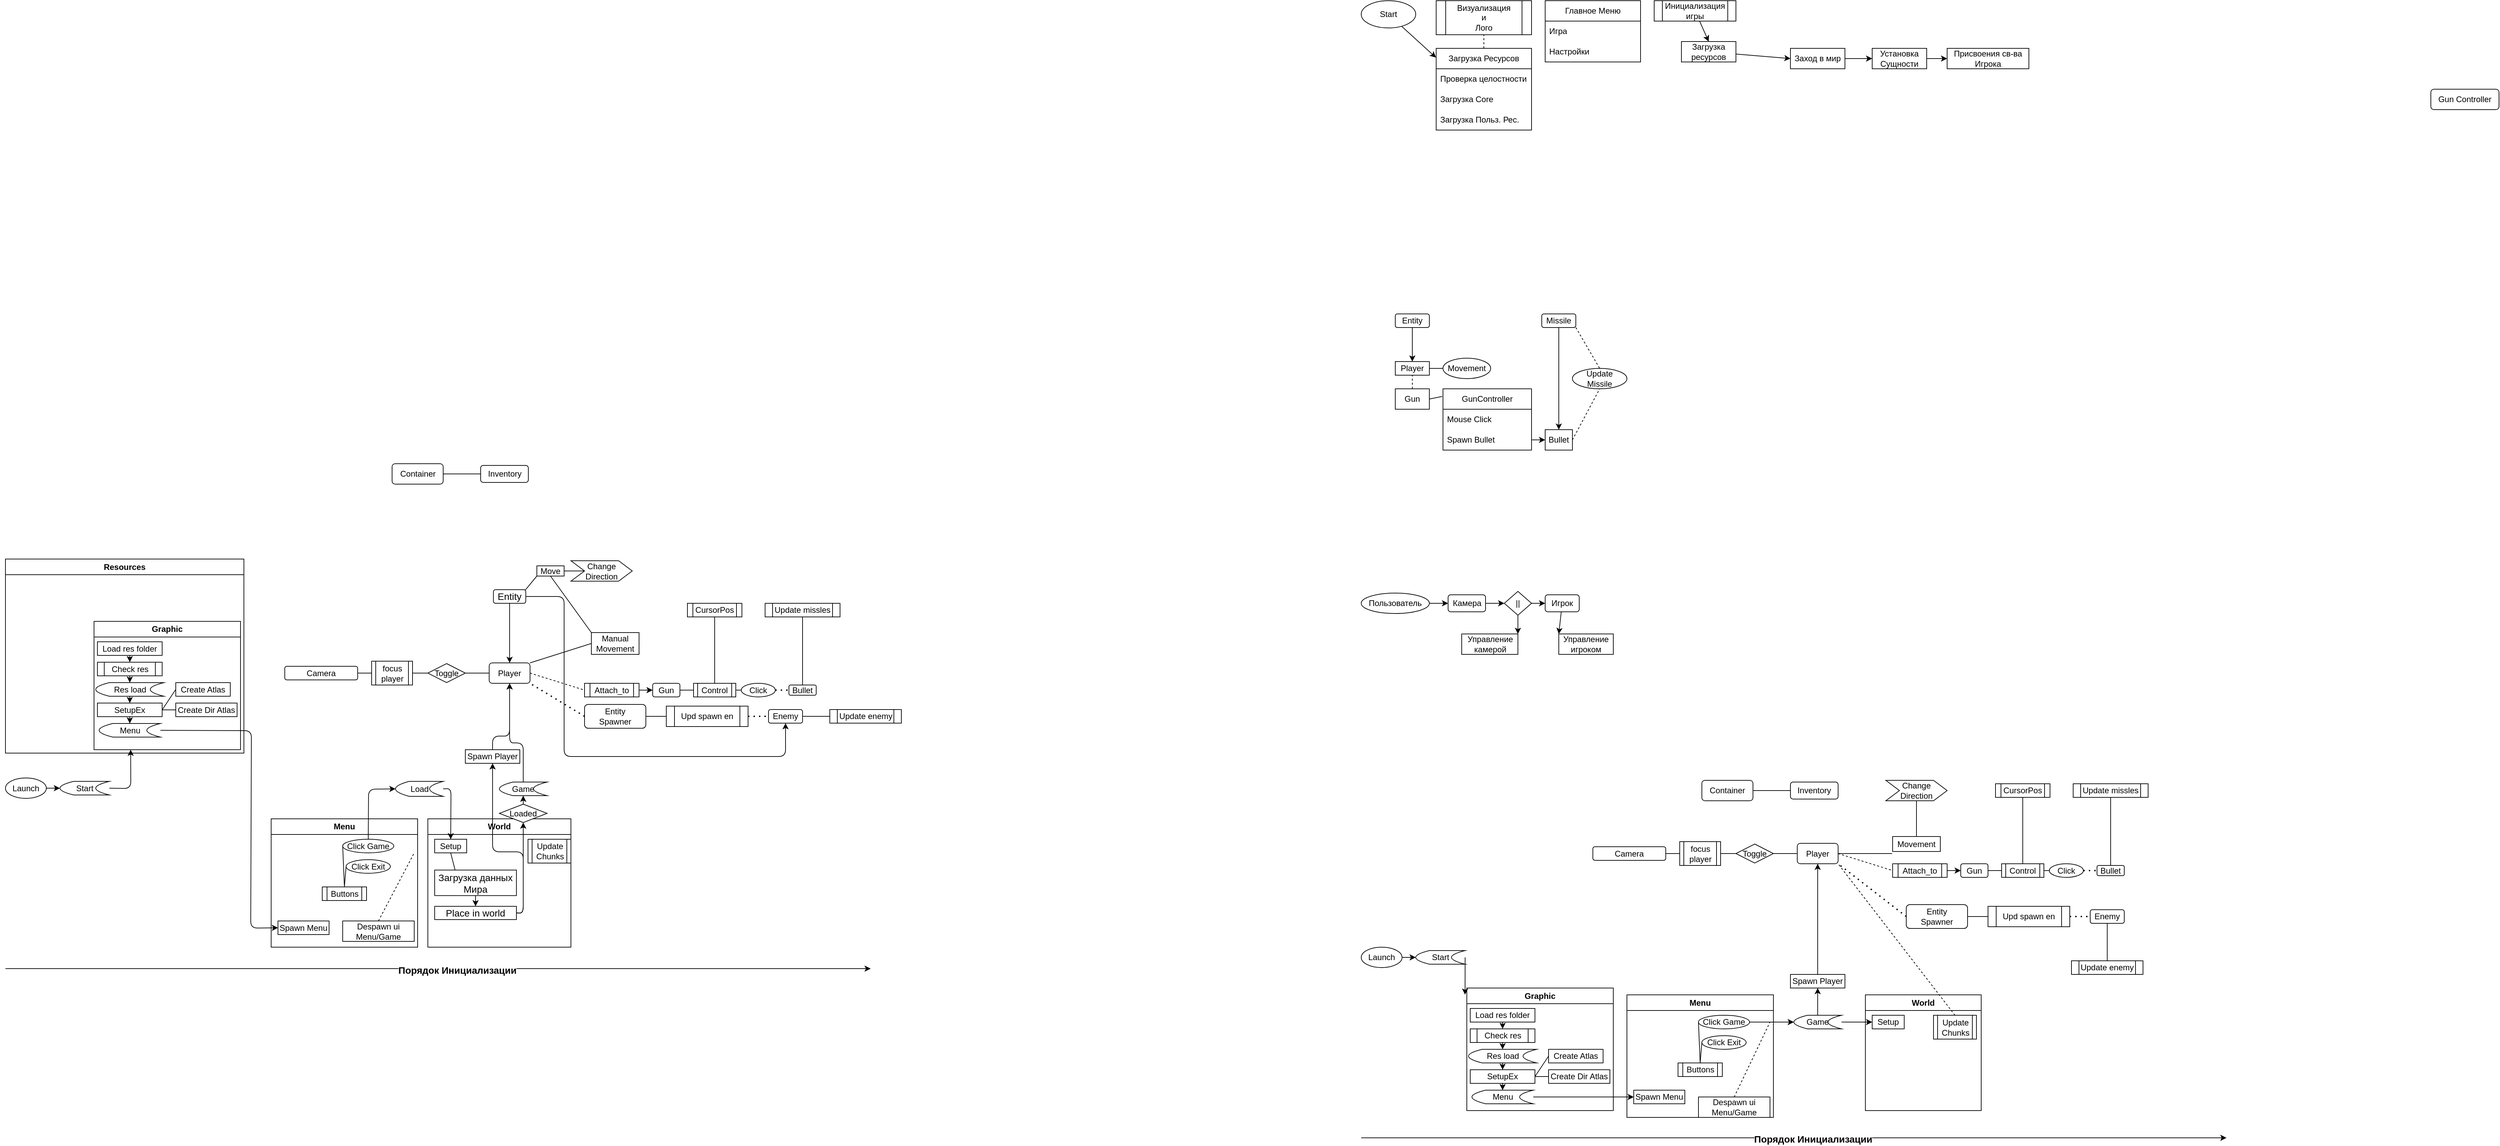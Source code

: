 <mxfile>
    <diagram id="v9HclS9J_wwdK3H5lna0" name="Страница 1">
        <mxGraphModel dx="2538" dy="396" grid="1" gridSize="10" guides="1" tooltips="1" connect="1" arrows="1" fold="1" page="1" pageScale="1" pageWidth="2000" pageHeight="2000" math="0" shadow="0">
            <root>
                <mxCell id="0"/>
                <mxCell id="1" parent="0"/>
                <mxCell id="43" style="edgeStyle=none;html=1;entryX=-0.002;entryY=0.113;entryDx=0;entryDy=0;entryPerimeter=0;" parent="1" source="10" target="39" edge="1">
                    <mxGeometry relative="1" as="geometry"/>
                </mxCell>
                <mxCell id="10" value="Start" style="ellipse;whiteSpace=wrap;html=1;" parent="1" vertex="1">
                    <mxGeometry x="10" y="10" width="80" height="40" as="geometry"/>
                </mxCell>
                <mxCell id="17" value="Player" style="rounded=0;whiteSpace=wrap;html=1;" parent="1" vertex="1">
                    <mxGeometry x="60" y="540" width="50" height="20" as="geometry"/>
                </mxCell>
                <mxCell id="18" value="Gun" style="rounded=0;whiteSpace=wrap;html=1;" parent="1" vertex="1">
                    <mxGeometry x="60" y="580" width="50" height="30" as="geometry"/>
                </mxCell>
                <mxCell id="19" value="" style="endArrow=none;dashed=1;html=1;entryX=0.5;entryY=1;entryDx=0;entryDy=0;exitX=0.5;exitY=0;exitDx=0;exitDy=0;" parent="1" source="18" target="17" edge="1">
                    <mxGeometry width="50" height="50" relative="1" as="geometry">
                        <mxPoint x="140" y="640" as="sourcePoint"/>
                        <mxPoint x="190" y="590" as="targetPoint"/>
                    </mxGeometry>
                </mxCell>
                <mxCell id="22" value="" style="endArrow=none;html=1;exitX=1;exitY=0.5;exitDx=0;exitDy=0;entryX=-0.009;entryY=0.125;entryDx=0;entryDy=0;entryPerimeter=0;" parent="1" source="18" target="25" edge="1">
                    <mxGeometry width="50" height="50" relative="1" as="geometry">
                        <mxPoint x="90" y="650" as="sourcePoint"/>
                        <mxPoint x="130" y="590" as="targetPoint"/>
                    </mxGeometry>
                </mxCell>
                <mxCell id="23" value="Movement" style="ellipse;whiteSpace=wrap;html=1;" parent="1" vertex="1">
                    <mxGeometry x="130" y="535" width="70" height="30" as="geometry"/>
                </mxCell>
                <mxCell id="24" value="" style="endArrow=none;html=1;exitX=1;exitY=0.5;exitDx=0;exitDy=0;entryX=0;entryY=0.5;entryDx=0;entryDy=0;" parent="1" source="17" target="23" edge="1">
                    <mxGeometry width="50" height="50" relative="1" as="geometry">
                        <mxPoint x="120" y="650" as="sourcePoint"/>
                        <mxPoint x="170" y="600" as="targetPoint"/>
                    </mxGeometry>
                </mxCell>
                <mxCell id="25" value="GunController" style="swimlane;fontStyle=0;childLayout=stackLayout;horizontal=1;startSize=30;horizontalStack=0;resizeParent=1;resizeParentMax=0;resizeLast=0;collapsible=1;marginBottom=0;whiteSpace=wrap;html=1;" parent="1" vertex="1">
                    <mxGeometry x="130" y="580" width="130" height="90" as="geometry"/>
                </mxCell>
                <mxCell id="26" value="Mouse Click" style="text;strokeColor=none;fillColor=none;align=left;verticalAlign=middle;spacingLeft=4;spacingRight=4;overflow=hidden;points=[[0,0.5],[1,0.5]];portConstraint=eastwest;rotatable=0;whiteSpace=wrap;html=1;" parent="25" vertex="1">
                    <mxGeometry y="30" width="130" height="30" as="geometry"/>
                </mxCell>
                <mxCell id="27" value="Spawn Bullet" style="text;strokeColor=none;fillColor=none;align=left;verticalAlign=middle;spacingLeft=4;spacingRight=4;overflow=hidden;points=[[0,0.5],[1,0.5]];portConstraint=eastwest;rotatable=0;whiteSpace=wrap;html=1;" parent="25" vertex="1">
                    <mxGeometry y="60" width="130" height="30" as="geometry"/>
                </mxCell>
                <mxCell id="29" value="" style="endArrow=classic;html=1;exitX=1;exitY=0.5;exitDx=0;exitDy=0;entryX=0;entryY=0.5;entryDx=0;entryDy=0;" parent="1" source="27" target="30" edge="1">
                    <mxGeometry width="50" height="50" relative="1" as="geometry">
                        <mxPoint x="290" y="670" as="sourcePoint"/>
                        <mxPoint x="280" y="655" as="targetPoint"/>
                    </mxGeometry>
                </mxCell>
                <mxCell id="30" value="Bullet" style="rounded=0;whiteSpace=wrap;html=1;" parent="1" vertex="1">
                    <mxGeometry x="280" y="640" width="40" height="30" as="geometry"/>
                </mxCell>
                <mxCell id="32" style="edgeStyle=none;html=1;" parent="1" source="31" target="17" edge="1">
                    <mxGeometry relative="1" as="geometry"/>
                </mxCell>
                <mxCell id="31" value="Entity" style="rounded=1;whiteSpace=wrap;html=1;" parent="1" vertex="1">
                    <mxGeometry x="60" y="470" width="50" height="20" as="geometry"/>
                </mxCell>
                <mxCell id="34" style="edgeStyle=none;html=1;" parent="1" source="33" target="30" edge="1">
                    <mxGeometry relative="1" as="geometry"/>
                </mxCell>
                <mxCell id="33" value="Missile" style="rounded=1;whiteSpace=wrap;html=1;" parent="1" vertex="1">
                    <mxGeometry x="275" y="470" width="50" height="20" as="geometry"/>
                </mxCell>
                <mxCell id="35" value="Update&lt;br&gt;Missile" style="ellipse;whiteSpace=wrap;html=1;" parent="1" vertex="1">
                    <mxGeometry x="320" y="550" width="80" height="30" as="geometry"/>
                </mxCell>
                <mxCell id="36" value="" style="endArrow=none;dashed=1;html=1;exitX=1;exitY=1;exitDx=0;exitDy=0;entryX=0.5;entryY=0;entryDx=0;entryDy=0;" parent="1" source="33" target="35" edge="1">
                    <mxGeometry width="50" height="50" relative="1" as="geometry">
                        <mxPoint x="340" y="560" as="sourcePoint"/>
                        <mxPoint x="390" y="510" as="targetPoint"/>
                    </mxGeometry>
                </mxCell>
                <mxCell id="37" value="" style="endArrow=none;dashed=1;html=1;exitX=1;exitY=0.5;exitDx=0;exitDy=0;entryX=0.5;entryY=1;entryDx=0;entryDy=0;" parent="1" source="30" target="35" edge="1">
                    <mxGeometry width="50" height="50" relative="1" as="geometry">
                        <mxPoint x="370" y="670" as="sourcePoint"/>
                        <mxPoint x="420" y="620" as="targetPoint"/>
                    </mxGeometry>
                </mxCell>
                <mxCell id="39" value="Загрузка Ресурсов" style="swimlane;fontStyle=0;childLayout=stackLayout;horizontal=1;startSize=30;horizontalStack=0;resizeParent=1;resizeParentMax=0;resizeLast=0;collapsible=1;marginBottom=0;whiteSpace=wrap;html=1;" parent="1" vertex="1">
                    <mxGeometry x="120" y="80" width="140" height="120" as="geometry"/>
                </mxCell>
                <mxCell id="40" value="Проверка целостности" style="text;strokeColor=none;fillColor=none;align=left;verticalAlign=middle;spacingLeft=4;spacingRight=4;overflow=hidden;points=[[0,0.5],[1,0.5]];portConstraint=eastwest;rotatable=0;whiteSpace=wrap;html=1;" parent="39" vertex="1">
                    <mxGeometry y="30" width="140" height="30" as="geometry"/>
                </mxCell>
                <mxCell id="41" value="Загрузка Core" style="text;strokeColor=none;fillColor=none;align=left;verticalAlign=middle;spacingLeft=4;spacingRight=4;overflow=hidden;points=[[0,0.5],[1,0.5]];portConstraint=eastwest;rotatable=0;whiteSpace=wrap;html=1;" parent="39" vertex="1">
                    <mxGeometry y="60" width="140" height="30" as="geometry"/>
                </mxCell>
                <mxCell id="42" value="Загрузка Польз. Рес." style="text;strokeColor=none;fillColor=none;align=left;verticalAlign=middle;spacingLeft=4;spacingRight=4;overflow=hidden;points=[[0,0.5],[1,0.5]];portConstraint=eastwest;rotatable=0;whiteSpace=wrap;html=1;" parent="39" vertex="1">
                    <mxGeometry y="90" width="140" height="30" as="geometry"/>
                </mxCell>
                <mxCell id="55" value="Визуализация&lt;br&gt;и&lt;br&gt;Лого" style="shape=process;whiteSpace=wrap;html=1;backgroundOutline=1;" parent="1" vertex="1">
                    <mxGeometry x="120" y="10" width="140" height="50" as="geometry"/>
                </mxCell>
                <mxCell id="56" value="" style="endArrow=none;dashed=1;html=1;entryX=0.5;entryY=1;entryDx=0;entryDy=0;exitX=0.5;exitY=0;exitDx=0;exitDy=0;" parent="1" source="39" target="55" edge="1">
                    <mxGeometry width="50" height="50" relative="1" as="geometry">
                        <mxPoint x="340" y="110" as="sourcePoint"/>
                        <mxPoint x="390" y="60" as="targetPoint"/>
                    </mxGeometry>
                </mxCell>
                <mxCell id="61" value="Главное Меню" style="swimlane;fontStyle=0;childLayout=stackLayout;horizontal=1;startSize=30;horizontalStack=0;resizeParent=1;resizeParentMax=0;resizeLast=0;collapsible=1;marginBottom=0;whiteSpace=wrap;html=1;" parent="1" vertex="1">
                    <mxGeometry x="280" y="10" width="140" height="90" as="geometry"/>
                </mxCell>
                <mxCell id="62" value="Игра" style="text;strokeColor=none;fillColor=none;align=left;verticalAlign=middle;spacingLeft=4;spacingRight=4;overflow=hidden;points=[[0,0.5],[1,0.5]];portConstraint=eastwest;rotatable=0;whiteSpace=wrap;html=1;" parent="61" vertex="1">
                    <mxGeometry y="30" width="140" height="30" as="geometry"/>
                </mxCell>
                <mxCell id="63" value="Настройки" style="text;strokeColor=none;fillColor=none;align=left;verticalAlign=middle;spacingLeft=4;spacingRight=4;overflow=hidden;points=[[0,0.5],[1,0.5]];portConstraint=eastwest;rotatable=0;whiteSpace=wrap;html=1;" parent="61" vertex="1">
                    <mxGeometry y="60" width="140" height="30" as="geometry"/>
                </mxCell>
                <mxCell id="77" style="edgeStyle=none;html=1;entryX=0.5;entryY=0;entryDx=0;entryDy=0;" parent="1" source="75" target="76" edge="1">
                    <mxGeometry relative="1" as="geometry"/>
                </mxCell>
                <mxCell id="75" value="Инициализация игры" style="shape=process;whiteSpace=wrap;html=1;backgroundOutline=1;" parent="1" vertex="1">
                    <mxGeometry x="440" y="10" width="120" height="30" as="geometry"/>
                </mxCell>
                <mxCell id="81" style="edgeStyle=none;html=1;entryX=0;entryY=0.5;entryDx=0;entryDy=0;" parent="1" source="76" target="78" edge="1">
                    <mxGeometry relative="1" as="geometry"/>
                </mxCell>
                <mxCell id="76" value="Загрузка ресурсов" style="rounded=0;whiteSpace=wrap;html=1;" parent="1" vertex="1">
                    <mxGeometry x="480" y="70" width="80" height="30" as="geometry"/>
                </mxCell>
                <mxCell id="82" style="edgeStyle=none;html=1;entryX=0;entryY=0.5;entryDx=0;entryDy=0;" parent="1" source="78" target="79" edge="1">
                    <mxGeometry relative="1" as="geometry"/>
                </mxCell>
                <mxCell id="78" value="Заход в мир" style="rounded=0;whiteSpace=wrap;html=1;" parent="1" vertex="1">
                    <mxGeometry x="640" y="80" width="80" height="30" as="geometry"/>
                </mxCell>
                <mxCell id="83" style="edgeStyle=none;html=1;entryX=0;entryY=0.5;entryDx=0;entryDy=0;" parent="1" source="79" target="80" edge="1">
                    <mxGeometry relative="1" as="geometry"/>
                </mxCell>
                <mxCell id="79" value="Установка&lt;br&gt;Сущности" style="rounded=0;whiteSpace=wrap;html=1;" parent="1" vertex="1">
                    <mxGeometry x="760" y="80" width="80" height="30" as="geometry"/>
                </mxCell>
                <mxCell id="80" value="Присвоения св-ва&lt;br&gt;Игрока" style="rounded=0;whiteSpace=wrap;html=1;" parent="1" vertex="1">
                    <mxGeometry x="870" y="80" width="120" height="30" as="geometry"/>
                </mxCell>
                <mxCell id="84" value="Gun Controller" style="rounded=1;whiteSpace=wrap;html=1;" parent="1" vertex="1">
                    <mxGeometry x="1580" y="140" width="100" height="30" as="geometry"/>
                </mxCell>
                <mxCell id="88" style="edgeStyle=none;html=1;" parent="1" source="85" target="87" edge="1">
                    <mxGeometry relative="1" as="geometry"/>
                </mxCell>
                <mxCell id="85" value="Пользователь" style="ellipse;whiteSpace=wrap;html=1;" parent="1" vertex="1">
                    <mxGeometry x="10" y="880" width="100" height="30" as="geometry"/>
                </mxCell>
                <mxCell id="90" style="edgeStyle=none;html=1;entryX=0;entryY=0.5;entryDx=0;entryDy=0;" parent="1" source="87" target="89" edge="1">
                    <mxGeometry relative="1" as="geometry"/>
                </mxCell>
                <mxCell id="87" value="Камера" style="rounded=1;whiteSpace=wrap;html=1;" parent="1" vertex="1">
                    <mxGeometry x="137.5" y="882.5" width="55" height="25" as="geometry"/>
                </mxCell>
                <mxCell id="92" style="edgeStyle=none;html=1;entryX=1;entryY=0;entryDx=0;entryDy=0;" parent="1" source="89" target="91" edge="1">
                    <mxGeometry relative="1" as="geometry"/>
                </mxCell>
                <mxCell id="94" style="edgeStyle=none;html=1;entryX=0;entryY=0.5;entryDx=0;entryDy=0;" parent="1" source="89" target="93" edge="1">
                    <mxGeometry relative="1" as="geometry"/>
                </mxCell>
                <mxCell id="89" value="||" style="rhombus;whiteSpace=wrap;html=1;" parent="1" vertex="1">
                    <mxGeometry x="220" y="877.5" width="40" height="35" as="geometry"/>
                </mxCell>
                <mxCell id="91" value="Управление камерой" style="rounded=0;whiteSpace=wrap;html=1;" parent="1" vertex="1">
                    <mxGeometry x="157.5" y="940" width="82.5" height="30" as="geometry"/>
                </mxCell>
                <mxCell id="96" style="edgeStyle=none;html=1;entryX=0;entryY=0;entryDx=0;entryDy=0;" parent="1" source="93" target="95" edge="1">
                    <mxGeometry relative="1" as="geometry"/>
                </mxCell>
                <mxCell id="93" value="Игрок" style="rounded=1;whiteSpace=wrap;html=1;" parent="1" vertex="1">
                    <mxGeometry x="280" y="882.5" width="50" height="25" as="geometry"/>
                </mxCell>
                <mxCell id="95" value="Управление игроком" style="rounded=0;whiteSpace=wrap;html=1;" parent="1" vertex="1">
                    <mxGeometry x="300" y="940" width="80" height="30" as="geometry"/>
                </mxCell>
                <mxCell id="98" value="Container" style="rounded=1;whiteSpace=wrap;html=1;" parent="1" vertex="1">
                    <mxGeometry x="510" y="1155" width="75" height="30" as="geometry"/>
                </mxCell>
                <mxCell id="99" value="Inventory" style="rounded=1;whiteSpace=wrap;html=1;" parent="1" vertex="1">
                    <mxGeometry x="640" y="1157.5" width="70" height="25" as="geometry"/>
                </mxCell>
                <mxCell id="100" value="Player" style="rounded=1;whiteSpace=wrap;html=1;" parent="1" vertex="1">
                    <mxGeometry x="650" y="1247.5" width="60" height="30" as="geometry"/>
                </mxCell>
                <mxCell id="102" value="" style="endArrow=none;html=1;exitX=1;exitY=0.5;exitDx=0;exitDy=0;entryX=0;entryY=0.5;entryDx=0;entryDy=0;" parent="1" source="98" target="99" edge="1">
                    <mxGeometry width="50" height="50" relative="1" as="geometry">
                        <mxPoint x="595" y="1167.5" as="sourcePoint"/>
                        <mxPoint x="645" y="1117.5" as="targetPoint"/>
                    </mxGeometry>
                </mxCell>
                <mxCell id="103" value="Movement" style="rounded=0;whiteSpace=wrap;html=1;" parent="1" vertex="1">
                    <mxGeometry x="790" y="1237.5" width="70" height="22" as="geometry"/>
                </mxCell>
                <mxCell id="106" value="" style="endArrow=none;html=1;exitX=1;exitY=0.5;exitDx=0;exitDy=0;entryX=-0.011;entryY=1.136;entryDx=0;entryDy=0;entryPerimeter=0;" parent="1" source="100" target="103" edge="1">
                    <mxGeometry width="50" height="50" relative="1" as="geometry">
                        <mxPoint x="720" y="1310" as="sourcePoint"/>
                        <mxPoint x="770" y="1260" as="targetPoint"/>
                    </mxGeometry>
                </mxCell>
                <mxCell id="107" value="Gun" style="rounded=1;whiteSpace=wrap;html=1;" parent="1" vertex="1">
                    <mxGeometry x="890" y="1277.5" width="40" height="20" as="geometry"/>
                </mxCell>
                <mxCell id="108" value="" style="endArrow=classic;html=1;entryX=0;entryY=0.5;entryDx=0;entryDy=0;exitX=1;exitY=0.5;exitDx=0;exitDy=0;" parent="1" source="127" target="107" edge="1">
                    <mxGeometry width="50" height="50" relative="1" as="geometry">
                        <mxPoint x="860" y="1287.5" as="sourcePoint"/>
                        <mxPoint x="790" y="1330" as="targetPoint"/>
                    </mxGeometry>
                </mxCell>
                <mxCell id="109" value="" style="endArrow=none;dashed=1;html=1;exitX=1;exitY=0.5;exitDx=0;exitDy=0;entryX=0;entryY=0.5;entryDx=0;entryDy=0;" parent="1" source="100" target="127" edge="1">
                    <mxGeometry width="50" height="50" relative="1" as="geometry">
                        <mxPoint x="770" y="1370" as="sourcePoint"/>
                        <mxPoint x="770" y="1290" as="targetPoint"/>
                    </mxGeometry>
                </mxCell>
                <mxCell id="111" value="Upd spawn en" style="shape=process;whiteSpace=wrap;html=1;backgroundOutline=1;" parent="1" vertex="1">
                    <mxGeometry x="930" y="1340" width="120" height="30" as="geometry"/>
                </mxCell>
                <mxCell id="113" value="Click" style="ellipse;whiteSpace=wrap;html=1;" parent="1" vertex="1">
                    <mxGeometry x="1020" y="1277.5" width="50" height="20" as="geometry"/>
                </mxCell>
                <mxCell id="114" value="" style="endArrow=none;html=1;exitX=1;exitY=0.5;exitDx=0;exitDy=0;entryX=0;entryY=0.5;entryDx=0;entryDy=0;" parent="1" source="107" target="130" edge="1">
                    <mxGeometry width="50" height="50" relative="1" as="geometry">
                        <mxPoint x="1010" y="1370" as="sourcePoint"/>
                        <mxPoint x="950" y="1280" as="targetPoint"/>
                    </mxGeometry>
                </mxCell>
                <mxCell id="115" value="Bullet" style="rounded=1;whiteSpace=wrap;html=1;" parent="1" vertex="1">
                    <mxGeometry x="1090" y="1280" width="40" height="15" as="geometry"/>
                </mxCell>
                <mxCell id="118" value="" style="endArrow=none;html=1;exitX=0.5;exitY=0;exitDx=0;exitDy=0;entryX=0.5;entryY=1;entryDx=0;entryDy=0;" parent="1" source="115" target="119" edge="1">
                    <mxGeometry width="50" height="50" relative="1" as="geometry">
                        <mxPoint x="1125" y="1270" as="sourcePoint"/>
                        <mxPoint x="1105" y="1240" as="targetPoint"/>
                    </mxGeometry>
                </mxCell>
                <mxCell id="119" value="Update missles" style="shape=process;whiteSpace=wrap;html=1;backgroundOutline=1;" parent="1" vertex="1">
                    <mxGeometry x="1055" y="1160" width="110" height="20" as="geometry"/>
                </mxCell>
                <mxCell id="120" value="" style="endArrow=none;dashed=1;html=1;dashPattern=1 3;strokeWidth=2;exitX=1;exitY=0.5;exitDx=0;exitDy=0;entryX=0;entryY=0.5;entryDx=0;entryDy=0;" parent="1" source="113" target="115" edge="1">
                    <mxGeometry width="50" height="50" relative="1" as="geometry">
                        <mxPoint x="1095" y="1307.5" as="sourcePoint"/>
                        <mxPoint x="985" y="1210" as="targetPoint"/>
                    </mxGeometry>
                </mxCell>
                <mxCell id="122" value="" style="endArrow=none;dashed=1;html=1;dashPattern=1 3;strokeWidth=2;exitX=1;exitY=0.5;exitDx=0;exitDy=0;entryX=0;entryY=0.5;entryDx=0;entryDy=0;" parent="1" source="111" target="123" edge="1">
                    <mxGeometry width="50" height="50" relative="1" as="geometry">
                        <mxPoint x="1100" y="1370" as="sourcePoint"/>
                        <mxPoint x="1090" y="1355" as="targetPoint"/>
                    </mxGeometry>
                </mxCell>
                <mxCell id="123" value="Enemy" style="rounded=1;whiteSpace=wrap;html=1;" parent="1" vertex="1">
                    <mxGeometry x="1080" y="1345" width="50" height="20" as="geometry"/>
                </mxCell>
                <mxCell id="125" value="Update enemy" style="shape=process;whiteSpace=wrap;html=1;backgroundOutline=1;" parent="1" vertex="1">
                    <mxGeometry x="1052.5" y="1420" width="105" height="20" as="geometry"/>
                </mxCell>
                <mxCell id="126" value="" style="endArrow=none;html=1;entryX=0.5;entryY=1;entryDx=0;entryDy=0;exitX=0.5;exitY=0;exitDx=0;exitDy=0;" parent="1" source="125" target="123" edge="1">
                    <mxGeometry width="50" height="50" relative="1" as="geometry">
                        <mxPoint x="770" y="1490" as="sourcePoint"/>
                        <mxPoint x="820" y="1440" as="targetPoint"/>
                    </mxGeometry>
                </mxCell>
                <mxCell id="127" value="Attach_to" style="shape=process;whiteSpace=wrap;html=1;backgroundOutline=1;" parent="1" vertex="1">
                    <mxGeometry x="790" y="1277.5" width="80" height="20" as="geometry"/>
                </mxCell>
                <mxCell id="128" value="Change&lt;br&gt;Direction" style="shape=step;perimeter=stepPerimeter;whiteSpace=wrap;html=1;fixedSize=1;" parent="1" vertex="1">
                    <mxGeometry x="780" y="1155" width="90" height="30" as="geometry"/>
                </mxCell>
                <mxCell id="129" value="" style="endArrow=none;html=1;exitX=0.5;exitY=0;exitDx=0;exitDy=0;entryX=0.5;entryY=1;entryDx=0;entryDy=0;" parent="1" source="103" target="128" edge="1">
                    <mxGeometry width="50" height="50" relative="1" as="geometry">
                        <mxPoint x="820" y="1240" as="sourcePoint"/>
                        <mxPoint x="870" y="1190" as="targetPoint"/>
                    </mxGeometry>
                </mxCell>
                <mxCell id="130" value="Control" style="shape=process;whiteSpace=wrap;html=1;backgroundOutline=1;" parent="1" vertex="1">
                    <mxGeometry x="950" y="1277.5" width="62" height="20" as="geometry"/>
                </mxCell>
                <mxCell id="131" value="" style="endArrow=none;html=1;exitX=1;exitY=0.5;exitDx=0;exitDy=0;entryX=0;entryY=0.5;entryDx=0;entryDy=0;" parent="1" source="130" target="113" edge="1">
                    <mxGeometry width="50" height="50" relative="1" as="geometry">
                        <mxPoint x="1050" y="1360" as="sourcePoint"/>
                        <mxPoint x="1100" y="1310" as="targetPoint"/>
                    </mxGeometry>
                </mxCell>
                <mxCell id="132" value="Launch" style="ellipse;whiteSpace=wrap;html=1;" parent="1" vertex="1">
                    <mxGeometry x="10" y="1400" width="60" height="30" as="geometry"/>
                </mxCell>
                <mxCell id="135" value="Start" style="shape=dataStorage;whiteSpace=wrap;html=1;fixedSize=1;" parent="1" vertex="1">
                    <mxGeometry x="90" y="1405" width="72.5" height="20" as="geometry"/>
                </mxCell>
                <mxCell id="136" value="Graphic" style="swimlane;whiteSpace=wrap;html=1;" parent="1" vertex="1">
                    <mxGeometry x="165" y="1460" width="215" height="180" as="geometry"/>
                </mxCell>
                <mxCell id="138" value="Load res folder" style="rounded=0;whiteSpace=wrap;html=1;" parent="136" vertex="1">
                    <mxGeometry x="5" y="30" width="95" height="20" as="geometry"/>
                </mxCell>
                <mxCell id="142" style="edgeStyle=none;html=1;" parent="136" source="139" target="141" edge="1">
                    <mxGeometry relative="1" as="geometry"/>
                </mxCell>
                <mxCell id="139" value="Check res" style="shape=process;whiteSpace=wrap;html=1;backgroundOutline=1;" parent="136" vertex="1">
                    <mxGeometry x="5" y="60" width="95" height="20" as="geometry"/>
                </mxCell>
                <mxCell id="140" value="" style="endArrow=classic;html=1;exitX=0.5;exitY=1;exitDx=0;exitDy=0;entryX=0.5;entryY=0;entryDx=0;entryDy=0;" parent="136" source="138" target="139" edge="1">
                    <mxGeometry width="50" height="50" relative="1" as="geometry">
                        <mxPoint x="90" y="140" as="sourcePoint"/>
                        <mxPoint x="140" y="90" as="targetPoint"/>
                    </mxGeometry>
                </mxCell>
                <mxCell id="144" style="edgeStyle=none;html=1;" parent="136" source="141" target="143" edge="1">
                    <mxGeometry relative="1" as="geometry"/>
                </mxCell>
                <mxCell id="141" value="Res load" style="shape=dataStorage;whiteSpace=wrap;html=1;fixedSize=1;" parent="136" vertex="1">
                    <mxGeometry x="2.5" y="90" width="100" height="20" as="geometry"/>
                </mxCell>
                <mxCell id="154" style="edgeStyle=none;html=1;entryX=0.5;entryY=0;entryDx=0;entryDy=0;" parent="136" source="143" target="153" edge="1">
                    <mxGeometry relative="1" as="geometry"/>
                </mxCell>
                <mxCell id="143" value="SetupEx" style="rounded=0;whiteSpace=wrap;html=1;" parent="136" vertex="1">
                    <mxGeometry x="5" y="120" width="95" height="20" as="geometry"/>
                </mxCell>
                <mxCell id="145" value="Create Atlas" style="rounded=0;whiteSpace=wrap;html=1;" parent="136" vertex="1">
                    <mxGeometry x="120" y="90" width="80" height="20" as="geometry"/>
                </mxCell>
                <mxCell id="146" value="Create Dir Atlas" style="rounded=0;whiteSpace=wrap;html=1;" parent="136" vertex="1">
                    <mxGeometry x="120" y="120" width="90" height="20" as="geometry"/>
                </mxCell>
                <mxCell id="148" value="" style="endArrow=none;html=1;exitX=1;exitY=0.5;exitDx=0;exitDy=0;entryX=0;entryY=0.5;entryDx=0;entryDy=0;" parent="136" source="143" target="145" edge="1">
                    <mxGeometry width="50" height="50" relative="1" as="geometry">
                        <mxPoint x="90" y="260" as="sourcePoint"/>
                        <mxPoint x="140" y="210" as="targetPoint"/>
                    </mxGeometry>
                </mxCell>
                <mxCell id="149" value="" style="endArrow=none;html=1;exitX=1;exitY=0.5;exitDx=0;exitDy=0;entryX=0;entryY=0.5;entryDx=0;entryDy=0;" parent="136" source="143" target="146" edge="1">
                    <mxGeometry width="50" height="50" relative="1" as="geometry">
                        <mxPoint x="90" y="270" as="sourcePoint"/>
                        <mxPoint x="140" y="220" as="targetPoint"/>
                    </mxGeometry>
                </mxCell>
                <mxCell id="153" value="Menu" style="shape=dataStorage;whiteSpace=wrap;html=1;fixedSize=1;" parent="136" vertex="1">
                    <mxGeometry x="7.5" y="150" width="90" height="20" as="geometry"/>
                </mxCell>
                <mxCell id="150" value="" style="endArrow=classic;html=1;exitX=1;exitY=0.5;exitDx=0;exitDy=0;entryX=0;entryY=0.5;entryDx=0;entryDy=0;" parent="1" source="132" target="135" edge="1">
                    <mxGeometry width="50" height="50" relative="1" as="geometry">
                        <mxPoint x="70" y="1560" as="sourcePoint"/>
                        <mxPoint x="50" y="1470" as="targetPoint"/>
                    </mxGeometry>
                </mxCell>
                <mxCell id="152" value="" style="endArrow=classic;html=1;exitX=1;exitY=0.5;exitDx=0;exitDy=0;entryX=-0.012;entryY=0.054;entryDx=0;entryDy=0;entryPerimeter=0;" parent="1" source="135" target="136" edge="1">
                    <mxGeometry width="50" height="50" relative="1" as="geometry">
                        <mxPoint x="90" y="1570" as="sourcePoint"/>
                        <mxPoint x="140" y="1520" as="targetPoint"/>
                    </mxGeometry>
                </mxCell>
                <mxCell id="155" value="" style="endArrow=classic;html=1;exitX=1;exitY=0.5;exitDx=0;exitDy=0;entryX=0;entryY=0.5;entryDx=0;entryDy=0;" parent="1" source="153" target="159" edge="1">
                    <mxGeometry width="50" height="50" relative="1" as="geometry">
                        <mxPoint x="430" y="1610" as="sourcePoint"/>
                        <mxPoint x="400" y="1620" as="targetPoint"/>
                    </mxGeometry>
                </mxCell>
                <mxCell id="156" value="Menu" style="swimlane;whiteSpace=wrap;html=1;" parent="1" vertex="1">
                    <mxGeometry x="400" y="1470" width="215" height="180" as="geometry"/>
                </mxCell>
                <mxCell id="157" value="Click Game" style="ellipse;whiteSpace=wrap;html=1;" parent="156" vertex="1">
                    <mxGeometry x="105" y="30" width="75" height="20" as="geometry"/>
                </mxCell>
                <mxCell id="158" value="Click Exit" style="ellipse;whiteSpace=wrap;html=1;" parent="156" vertex="1">
                    <mxGeometry x="110" y="60" width="65" height="20" as="geometry"/>
                </mxCell>
                <mxCell id="159" value="Spawn Menu" style="rounded=0;whiteSpace=wrap;html=1;" parent="156" vertex="1">
                    <mxGeometry x="10" y="140" width="75" height="20" as="geometry"/>
                </mxCell>
                <mxCell id="160" value="Buttons" style="shape=process;whiteSpace=wrap;html=1;backgroundOutline=1;" parent="156" vertex="1">
                    <mxGeometry x="75" y="100" width="65" height="20" as="geometry"/>
                </mxCell>
                <mxCell id="161" value="" style="endArrow=none;html=1;exitX=0.5;exitY=0;exitDx=0;exitDy=0;entryX=0;entryY=0.5;entryDx=0;entryDy=0;" parent="156" source="160" target="157" edge="1">
                    <mxGeometry width="50" height="50" relative="1" as="geometry">
                        <mxPoint x="95" y="120" as="sourcePoint"/>
                        <mxPoint x="145" y="70" as="targetPoint"/>
                    </mxGeometry>
                </mxCell>
                <mxCell id="162" value="" style="endArrow=none;html=1;exitX=0.5;exitY=0;exitDx=0;exitDy=0;entryX=0;entryY=0.5;entryDx=0;entryDy=0;" parent="156" source="160" target="158" edge="1">
                    <mxGeometry width="50" height="50" relative="1" as="geometry">
                        <mxPoint x="125" y="180" as="sourcePoint"/>
                        <mxPoint x="175" y="130" as="targetPoint"/>
                    </mxGeometry>
                </mxCell>
                <mxCell id="166" value="Despawn ui&lt;br&gt;Menu/Game" style="rounded=0;whiteSpace=wrap;html=1;" parent="156" vertex="1">
                    <mxGeometry x="105" y="150" width="105" height="30" as="geometry"/>
                </mxCell>
                <mxCell id="163" value="Game" style="shape=dataStorage;whiteSpace=wrap;html=1;fixedSize=1;" parent="1" vertex="1">
                    <mxGeometry x="645" y="1500" width="70" height="20" as="geometry"/>
                </mxCell>
                <mxCell id="164" value="" style="endArrow=classic;html=1;exitX=1;exitY=0.5;exitDx=0;exitDy=0;entryX=0;entryY=0.5;entryDx=0;entryDy=0;" parent="1" source="157" target="163" edge="1">
                    <mxGeometry width="50" height="50" relative="1" as="geometry">
                        <mxPoint x="370" y="1800" as="sourcePoint"/>
                        <mxPoint x="420" y="1750" as="targetPoint"/>
                    </mxGeometry>
                </mxCell>
                <mxCell id="167" value="" style="endArrow=none;dashed=1;html=1;exitX=0.5;exitY=0;exitDx=0;exitDy=0;" parent="1" source="166" edge="1">
                    <mxGeometry width="50" height="50" relative="1" as="geometry">
                        <mxPoint x="420" y="1830" as="sourcePoint"/>
                        <mxPoint x="610" y="1510" as="targetPoint"/>
                    </mxGeometry>
                </mxCell>
                <mxCell id="168" value="Spawn Player" style="rounded=0;whiteSpace=wrap;html=1;" parent="1" vertex="1">
                    <mxGeometry x="640" y="1440" width="80" height="20" as="geometry"/>
                </mxCell>
                <mxCell id="169" value="Camera" style="rounded=1;whiteSpace=wrap;html=1;" parent="1" vertex="1">
                    <mxGeometry x="350" y="1252.5" width="107" height="20" as="geometry"/>
                </mxCell>
                <mxCell id="171" value="" style="endArrow=none;html=1;exitX=1;exitY=0.5;exitDx=0;exitDy=0;entryX=0;entryY=0.5;entryDx=0;entryDy=0;" parent="1" source="169" target="173" edge="1">
                    <mxGeometry width="50" height="50" relative="1" as="geometry">
                        <mxPoint x="-60" y="1577" as="sourcePoint"/>
                        <mxPoint x="410" y="1277" as="targetPoint"/>
                    </mxGeometry>
                </mxCell>
                <mxCell id="172" value="" style="endArrow=classic;html=1;exitX=0.5;exitY=0;exitDx=0;exitDy=0;entryX=0.5;entryY=1;entryDx=0;entryDy=0;" parent="1" source="163" target="168" edge="1">
                    <mxGeometry width="50" height="50" relative="1" as="geometry">
                        <mxPoint x="480" y="1640" as="sourcePoint"/>
                        <mxPoint x="530" y="1590" as="targetPoint"/>
                    </mxGeometry>
                </mxCell>
                <mxCell id="173" value="focus&lt;br&gt;player" style="shape=process;whiteSpace=wrap;html=1;backgroundOutline=1;" parent="1" vertex="1">
                    <mxGeometry x="477.5" y="1245" width="60" height="35" as="geometry"/>
                </mxCell>
                <mxCell id="174" value="" style="endArrow=classic;html=1;exitX=0.5;exitY=0;exitDx=0;exitDy=0;entryX=0.5;entryY=1;entryDx=0;entryDy=0;" parent="1" source="168" target="100" edge="1">
                    <mxGeometry width="50" height="50" relative="1" as="geometry">
                        <mxPoint x="690" y="1420" as="sourcePoint"/>
                        <mxPoint x="740" y="1370" as="targetPoint"/>
                    </mxGeometry>
                </mxCell>
                <mxCell id="175" value="" style="endArrow=none;html=1;exitX=1;exitY=0.5;exitDx=0;exitDy=0;entryX=0;entryY=0.5;entryDx=0;entryDy=0;" parent="1" source="173" target="178" edge="1">
                    <mxGeometry width="50" height="50" relative="1" as="geometry">
                        <mxPoint x="590" y="1264.5" as="sourcePoint"/>
                        <mxPoint x="640" y="1214.5" as="targetPoint"/>
                    </mxGeometry>
                </mxCell>
                <mxCell id="176" value="" style="endArrow=none;html=1;exitX=0.5;exitY=0;exitDx=0;exitDy=0;entryX=0.5;entryY=1;entryDx=0;entryDy=0;" parent="1" source="130" target="177" edge="1">
                    <mxGeometry width="50" height="50" relative="1" as="geometry">
                        <mxPoint x="960" y="1240" as="sourcePoint"/>
                        <mxPoint x="1010" y="1190" as="targetPoint"/>
                    </mxGeometry>
                </mxCell>
                <mxCell id="177" value="CursorPos" style="shape=process;whiteSpace=wrap;html=1;backgroundOutline=1;" parent="1" vertex="1">
                    <mxGeometry x="941" y="1160" width="80" height="20" as="geometry"/>
                </mxCell>
                <mxCell id="178" value="Toggle" style="rhombus;whiteSpace=wrap;html=1;" parent="1" vertex="1">
                    <mxGeometry x="560" y="1248.5" width="55" height="28" as="geometry"/>
                </mxCell>
                <mxCell id="180" value="" style="endArrow=none;html=1;exitX=1;exitY=0.5;exitDx=0;exitDy=0;entryX=0;entryY=0.5;entryDx=0;entryDy=0;" parent="1" source="178" target="100" edge="1">
                    <mxGeometry width="50" height="50" relative="1" as="geometry">
                        <mxPoint x="610" y="1410" as="sourcePoint"/>
                        <mxPoint x="660" y="1360" as="targetPoint"/>
                    </mxGeometry>
                </mxCell>
                <mxCell id="181" value="World" style="swimlane;whiteSpace=wrap;html=1;" parent="1" vertex="1">
                    <mxGeometry x="750" y="1470" width="170" height="170" as="geometry"/>
                </mxCell>
                <mxCell id="182" value="Setup" style="rounded=0;whiteSpace=wrap;html=1;" parent="181" vertex="1">
                    <mxGeometry x="10" y="30" width="47" height="20" as="geometry"/>
                </mxCell>
                <mxCell id="184" value="Update&lt;br&gt;Chunks" style="shape=process;whiteSpace=wrap;html=1;backgroundOutline=1;" parent="181" vertex="1">
                    <mxGeometry x="100" y="30" width="63" height="35" as="geometry"/>
                </mxCell>
                <mxCell id="183" value="" style="endArrow=classic;html=1;exitX=1;exitY=0.5;exitDx=0;exitDy=0;entryX=0;entryY=0.5;entryDx=0;entryDy=0;" parent="1" source="163" target="182" edge="1">
                    <mxGeometry width="50" height="50" relative="1" as="geometry">
                        <mxPoint x="670" y="1590" as="sourcePoint"/>
                        <mxPoint x="720" y="1540" as="targetPoint"/>
                    </mxGeometry>
                </mxCell>
                <mxCell id="185" value="" style="endArrow=none;dashed=1;html=1;entryX=1;entryY=1;entryDx=0;entryDy=0;exitX=0.5;exitY=0;exitDx=0;exitDy=0;" parent="1" source="184" target="100" edge="1">
                    <mxGeometry width="50" height="50" relative="1" as="geometry">
                        <mxPoint x="730" y="1440" as="sourcePoint"/>
                        <mxPoint x="780" y="1390" as="targetPoint"/>
                    </mxGeometry>
                </mxCell>
                <mxCell id="186" value="Entity&lt;br&gt;Spawner" style="rounded=1;whiteSpace=wrap;html=1;" parent="1" vertex="1">
                    <mxGeometry x="810" y="1337.5" width="90" height="35" as="geometry"/>
                </mxCell>
                <mxCell id="187" value="" style="endArrow=none;html=1;exitX=1;exitY=0.5;exitDx=0;exitDy=0;entryX=0;entryY=0.5;entryDx=0;entryDy=0;" parent="1" source="186" target="111" edge="1">
                    <mxGeometry width="50" height="50" relative="1" as="geometry">
                        <mxPoint x="960" y="1430" as="sourcePoint"/>
                        <mxPoint x="1010" y="1380" as="targetPoint"/>
                    </mxGeometry>
                </mxCell>
                <mxCell id="189" value="" style="endArrow=none;dashed=1;html=1;dashPattern=1 3;strokeWidth=2;entryX=1;entryY=1;entryDx=0;entryDy=0;exitX=0;exitY=0.5;exitDx=0;exitDy=0;" parent="1" source="186" target="100" edge="1">
                    <mxGeometry width="50" height="50" relative="1" as="geometry">
                        <mxPoint x="950" y="1450" as="sourcePoint"/>
                        <mxPoint x="1000" y="1400" as="targetPoint"/>
                    </mxGeometry>
                </mxCell>
                <mxCell id="190" value="" style="endArrow=classic;html=1;" parent="1" edge="1">
                    <mxGeometry relative="1" as="geometry">
                        <mxPoint x="10" y="1680" as="sourcePoint"/>
                        <mxPoint x="1280" y="1680" as="targetPoint"/>
                    </mxGeometry>
                </mxCell>
                <mxCell id="192" value="Порядок Инициализации" style="edgeLabel;html=1;align=center;verticalAlign=middle;resizable=0;points=[];fontStyle=1;fontSize=14;" parent="190" vertex="1" connectable="0">
                    <mxGeometry x="0.043" y="-2" relative="1" as="geometry">
                        <mxPoint as="offset"/>
                    </mxGeometry>
                </mxCell>
                <mxCell id="269" value="Container" style="rounded=1;whiteSpace=wrap;html=1;" parent="1" vertex="1">
                    <mxGeometry x="-1412.5" y="690" width="75" height="30" as="geometry"/>
                </mxCell>
                <mxCell id="270" value="Inventory" style="rounded=1;whiteSpace=wrap;html=1;" parent="1" vertex="1">
                    <mxGeometry x="-1282.5" y="692.5" width="70" height="25" as="geometry"/>
                </mxCell>
                <mxCell id="271" value="Player" style="rounded=1;whiteSpace=wrap;html=1;" parent="1" vertex="1">
                    <mxGeometry x="-1270" y="982.5" width="60" height="30" as="geometry"/>
                </mxCell>
                <mxCell id="272" value="" style="endArrow=none;html=1;exitX=1;exitY=0.5;exitDx=0;exitDy=0;entryX=0;entryY=0.5;entryDx=0;entryDy=0;" parent="1" source="269" target="270" edge="1">
                    <mxGeometry width="50" height="50" relative="1" as="geometry">
                        <mxPoint x="-1327.5" y="702.5" as="sourcePoint"/>
                        <mxPoint x="-1277.5" y="652.5" as="targetPoint"/>
                    </mxGeometry>
                </mxCell>
                <mxCell id="273" value="Manual&lt;br&gt;Movement" style="rounded=0;whiteSpace=wrap;html=1;" parent="1" vertex="1">
                    <mxGeometry x="-1120" y="938" width="70" height="32" as="geometry"/>
                </mxCell>
                <mxCell id="275" value="Gun" style="rounded=1;whiteSpace=wrap;html=1;" parent="1" vertex="1">
                    <mxGeometry x="-1030" y="1012.5" width="40" height="20" as="geometry"/>
                </mxCell>
                <mxCell id="276" value="" style="endArrow=classic;html=1;entryX=0;entryY=0.5;entryDx=0;entryDy=0;exitX=1;exitY=0.5;exitDx=0;exitDy=0;" parent="1" source="289" target="275" edge="1">
                    <mxGeometry width="50" height="50" relative="1" as="geometry">
                        <mxPoint x="-1060" y="1022.5" as="sourcePoint"/>
                        <mxPoint x="-1130" y="1065" as="targetPoint"/>
                    </mxGeometry>
                </mxCell>
                <mxCell id="277" value="" style="endArrow=none;dashed=1;html=1;exitX=1;exitY=0.5;exitDx=0;exitDy=0;entryX=0;entryY=0.5;entryDx=0;entryDy=0;" parent="1" source="271" target="289" edge="1">
                    <mxGeometry width="50" height="50" relative="1" as="geometry">
                        <mxPoint x="-1150" y="1105" as="sourcePoint"/>
                        <mxPoint x="-1150" y="1025" as="targetPoint"/>
                    </mxGeometry>
                </mxCell>
                <mxCell id="278" value="Upd spawn en" style="shape=process;whiteSpace=wrap;html=1;backgroundOutline=1;" parent="1" vertex="1">
                    <mxGeometry x="-1010" y="1046" width="120" height="30" as="geometry"/>
                </mxCell>
                <mxCell id="279" value="Click" style="ellipse;whiteSpace=wrap;html=1;" parent="1" vertex="1">
                    <mxGeometry x="-900" y="1012.5" width="50" height="20" as="geometry"/>
                </mxCell>
                <mxCell id="280" value="" style="endArrow=none;html=1;exitX=1;exitY=0.5;exitDx=0;exitDy=0;entryX=0;entryY=0.5;entryDx=0;entryDy=0;" parent="1" source="275" target="292" edge="1">
                    <mxGeometry width="50" height="50" relative="1" as="geometry">
                        <mxPoint x="-910" y="1105" as="sourcePoint"/>
                        <mxPoint x="-970" y="1015" as="targetPoint"/>
                    </mxGeometry>
                </mxCell>
                <mxCell id="281" value="Bullet" style="rounded=1;whiteSpace=wrap;html=1;" parent="1" vertex="1">
                    <mxGeometry x="-830" y="1015" width="40" height="15" as="geometry"/>
                </mxCell>
                <mxCell id="282" value="" style="endArrow=none;html=1;exitX=0.5;exitY=0;exitDx=0;exitDy=0;entryX=0.5;entryY=1;entryDx=0;entryDy=0;" parent="1" source="281" target="283" edge="1">
                    <mxGeometry width="50" height="50" relative="1" as="geometry">
                        <mxPoint x="-795" y="1005" as="sourcePoint"/>
                        <mxPoint x="-815" y="975" as="targetPoint"/>
                    </mxGeometry>
                </mxCell>
                <mxCell id="283" value="Update missles" style="shape=process;whiteSpace=wrap;html=1;backgroundOutline=1;" parent="1" vertex="1">
                    <mxGeometry x="-865" y="895" width="110" height="20" as="geometry"/>
                </mxCell>
                <mxCell id="284" value="" style="endArrow=none;dashed=1;html=1;dashPattern=1 3;strokeWidth=2;exitX=1;exitY=0.5;exitDx=0;exitDy=0;entryX=0;entryY=0.5;entryDx=0;entryDy=0;" parent="1" source="279" target="281" edge="1">
                    <mxGeometry width="50" height="50" relative="1" as="geometry">
                        <mxPoint x="-825" y="1042.5" as="sourcePoint"/>
                        <mxPoint x="-935" y="945" as="targetPoint"/>
                    </mxGeometry>
                </mxCell>
                <mxCell id="285" value="" style="endArrow=none;dashed=1;html=1;dashPattern=1 3;strokeWidth=2;exitX=1;exitY=0.5;exitDx=0;exitDy=0;entryX=0;entryY=0.5;entryDx=0;entryDy=0;" parent="1" source="278" target="286" edge="1">
                    <mxGeometry width="50" height="50" relative="1" as="geometry">
                        <mxPoint x="-840" y="1076" as="sourcePoint"/>
                        <mxPoint x="-850" y="1061" as="targetPoint"/>
                    </mxGeometry>
                </mxCell>
                <mxCell id="286" value="Enemy" style="rounded=1;whiteSpace=wrap;html=1;" parent="1" vertex="1">
                    <mxGeometry x="-860" y="1051" width="50" height="20" as="geometry"/>
                </mxCell>
                <mxCell id="287" value="Update enemy" style="shape=process;whiteSpace=wrap;html=1;backgroundOutline=1;" parent="1" vertex="1">
                    <mxGeometry x="-770" y="1051" width="105" height="20" as="geometry"/>
                </mxCell>
                <mxCell id="289" value="Attach_to" style="shape=process;whiteSpace=wrap;html=1;backgroundOutline=1;" parent="1" vertex="1">
                    <mxGeometry x="-1130" y="1012.5" width="80" height="20" as="geometry"/>
                </mxCell>
                <mxCell id="290" value="Change&lt;br&gt;Direction" style="shape=step;perimeter=stepPerimeter;whiteSpace=wrap;html=1;fixedSize=1;" parent="1" vertex="1">
                    <mxGeometry x="-1150" y="832.5" width="90" height="30" as="geometry"/>
                </mxCell>
                <mxCell id="293" value="" style="endArrow=none;html=1;exitX=1;exitY=0.5;exitDx=0;exitDy=0;entryX=0;entryY=0.5;entryDx=0;entryDy=0;" parent="1" source="292" target="279" edge="1">
                    <mxGeometry width="50" height="50" relative="1" as="geometry">
                        <mxPoint x="-870" y="1095" as="sourcePoint"/>
                        <mxPoint x="-820" y="1045" as="targetPoint"/>
                    </mxGeometry>
                </mxCell>
                <mxCell id="294" value="Launch" style="ellipse;whiteSpace=wrap;html=1;" parent="1" vertex="1">
                    <mxGeometry x="-1980" y="1151.5" width="60" height="30" as="geometry"/>
                </mxCell>
                <mxCell id="295" value="Start" style="shape=dataStorage;whiteSpace=wrap;html=1;fixedSize=1;" parent="1" vertex="1">
                    <mxGeometry x="-1900" y="1156.5" width="72.5" height="20" as="geometry"/>
                </mxCell>
                <mxCell id="310" value="" style="endArrow=classic;html=1;exitX=1;exitY=0.5;exitDx=0;exitDy=0;entryX=0;entryY=0.5;entryDx=0;entryDy=0;" parent="1" source="294" target="295" edge="1">
                    <mxGeometry width="50" height="50" relative="1" as="geometry">
                        <mxPoint x="-1920" y="1311.5" as="sourcePoint"/>
                        <mxPoint x="-1940" y="1221.5" as="targetPoint"/>
                    </mxGeometry>
                </mxCell>
                <mxCell id="311" value="" style="endArrow=classic;html=1;exitX=1;exitY=0.5;exitDx=0;exitDy=0;entryX=0.25;entryY=1;entryDx=0;entryDy=0;" parent="1" source="295" target="296" edge="1">
                    <mxGeometry width="50" height="50" relative="1" as="geometry">
                        <mxPoint x="-1900" y="1321.5" as="sourcePoint"/>
                        <mxPoint x="-1850" y="1271.5" as="targetPoint"/>
                        <Array as="points">
                            <mxPoint x="-1796" y="1167"/>
                        </Array>
                    </mxGeometry>
                </mxCell>
                <mxCell id="312" value="" style="endArrow=classic;html=1;exitX=1;exitY=0.5;exitDx=0;exitDy=0;entryX=0;entryY=0.5;entryDx=0;entryDy=0;" parent="1" source="309" target="316" edge="1">
                    <mxGeometry width="50" height="50" relative="1" as="geometry">
                        <mxPoint x="-1560" y="1361.5" as="sourcePoint"/>
                        <mxPoint x="-1590" y="1371.5" as="targetPoint"/>
                        <Array as="points">
                            <mxPoint x="-1619" y="1082"/>
                            <mxPoint x="-1620" y="1372"/>
                        </Array>
                    </mxGeometry>
                </mxCell>
                <mxCell id="313" value="Menu" style="swimlane;whiteSpace=wrap;html=1;" parent="1" vertex="1">
                    <mxGeometry x="-1590" y="1211.5" width="215" height="188.5" as="geometry"/>
                </mxCell>
                <mxCell id="314" value="Click Game" style="ellipse;whiteSpace=wrap;html=1;" parent="313" vertex="1">
                    <mxGeometry x="105" y="30" width="75" height="20" as="geometry"/>
                </mxCell>
                <mxCell id="315" value="Click Exit" style="ellipse;whiteSpace=wrap;html=1;" parent="313" vertex="1">
                    <mxGeometry x="110" y="60" width="65" height="20" as="geometry"/>
                </mxCell>
                <mxCell id="316" value="Spawn Menu" style="rounded=0;whiteSpace=wrap;html=1;" parent="313" vertex="1">
                    <mxGeometry x="10" y="150" width="75" height="20" as="geometry"/>
                </mxCell>
                <mxCell id="317" value="Buttons" style="shape=process;whiteSpace=wrap;html=1;backgroundOutline=1;" parent="313" vertex="1">
                    <mxGeometry x="75" y="100" width="65" height="20" as="geometry"/>
                </mxCell>
                <mxCell id="318" value="" style="endArrow=none;html=1;exitX=0.5;exitY=0;exitDx=0;exitDy=0;entryX=0;entryY=0.5;entryDx=0;entryDy=0;" parent="313" source="317" target="314" edge="1">
                    <mxGeometry width="50" height="50" relative="1" as="geometry">
                        <mxPoint x="95" y="120" as="sourcePoint"/>
                        <mxPoint x="145" y="70" as="targetPoint"/>
                    </mxGeometry>
                </mxCell>
                <mxCell id="319" value="" style="endArrow=none;html=1;exitX=0.5;exitY=0;exitDx=0;exitDy=0;entryX=0;entryY=0.5;entryDx=0;entryDy=0;" parent="313" source="317" target="315" edge="1">
                    <mxGeometry width="50" height="50" relative="1" as="geometry">
                        <mxPoint x="125" y="180" as="sourcePoint"/>
                        <mxPoint x="175" y="130" as="targetPoint"/>
                    </mxGeometry>
                </mxCell>
                <mxCell id="320" value="Despawn ui&lt;br&gt;Menu/Game" style="rounded=0;whiteSpace=wrap;html=1;" parent="313" vertex="1">
                    <mxGeometry x="105" y="150" width="105" height="30" as="geometry"/>
                </mxCell>
                <mxCell id="321" value="Game" style="shape=dataStorage;whiteSpace=wrap;html=1;fixedSize=1;" parent="1" vertex="1">
                    <mxGeometry x="-1255" y="1157.5" width="70" height="20" as="geometry"/>
                </mxCell>
                <mxCell id="322" value="" style="endArrow=classic;html=1;exitX=0.5;exitY=0;exitDx=0;exitDy=0;entryX=0;entryY=0.5;entryDx=0;entryDy=0;" parent="1" source="314" target="362" edge="1">
                    <mxGeometry width="50" height="50" relative="1" as="geometry">
                        <mxPoint x="-1620" y="1551.5" as="sourcePoint"/>
                        <mxPoint x="-1447" y="1200" as="targetPoint"/>
                        <Array as="points">
                            <mxPoint x="-1447" y="1168"/>
                        </Array>
                    </mxGeometry>
                </mxCell>
                <mxCell id="323" value="" style="endArrow=none;dashed=1;html=1;exitX=0.5;exitY=0;exitDx=0;exitDy=0;" parent="1" source="320" edge="1">
                    <mxGeometry width="50" height="50" relative="1" as="geometry">
                        <mxPoint x="-1570" y="1581.5" as="sourcePoint"/>
                        <mxPoint x="-1380" y="1261.5" as="targetPoint"/>
                    </mxGeometry>
                </mxCell>
                <mxCell id="359" value="" style="edgeStyle=none;html=1;" parent="1" source="324" target="271" edge="1">
                    <mxGeometry relative="1" as="geometry">
                        <Array as="points">
                            <mxPoint x="-1265" y="1090"/>
                            <mxPoint x="-1240" y="1090"/>
                        </Array>
                    </mxGeometry>
                </mxCell>
                <mxCell id="324" value="Spawn Player" style="rounded=0;whiteSpace=wrap;html=1;" parent="1" vertex="1">
                    <mxGeometry x="-1305" y="1110" width="80" height="20" as="geometry"/>
                </mxCell>
                <mxCell id="325" value="Camera" style="rounded=1;whiteSpace=wrap;html=1;" parent="1" vertex="1">
                    <mxGeometry x="-1570" y="987.5" width="107" height="20" as="geometry"/>
                </mxCell>
                <mxCell id="326" value="" style="endArrow=none;html=1;exitX=1;exitY=0.5;exitDx=0;exitDy=0;entryX=0;entryY=0.5;entryDx=0;entryDy=0;" parent="1" source="325" target="328" edge="1">
                    <mxGeometry width="50" height="50" relative="1" as="geometry">
                        <mxPoint x="-1980" y="1312" as="sourcePoint"/>
                        <mxPoint x="-1510" y="1012" as="targetPoint"/>
                    </mxGeometry>
                </mxCell>
                <mxCell id="328" value="focus&lt;br&gt;player" style="shape=process;whiteSpace=wrap;html=1;backgroundOutline=1;" parent="1" vertex="1">
                    <mxGeometry x="-1442.5" y="980" width="60" height="35" as="geometry"/>
                </mxCell>
                <mxCell id="330" value="" style="endArrow=none;html=1;exitX=1;exitY=0.5;exitDx=0;exitDy=0;entryX=0;entryY=0.5;entryDx=0;entryDy=0;" parent="1" source="328" target="333" edge="1">
                    <mxGeometry width="50" height="50" relative="1" as="geometry">
                        <mxPoint x="-1330" y="999.5" as="sourcePoint"/>
                        <mxPoint x="-1280" y="949.5" as="targetPoint"/>
                    </mxGeometry>
                </mxCell>
                <mxCell id="331" value="" style="endArrow=none;html=1;exitX=0.5;exitY=0;exitDx=0;exitDy=0;entryX=0.5;entryY=1;entryDx=0;entryDy=0;" parent="1" source="292" target="332" edge="1">
                    <mxGeometry width="50" height="50" relative="1" as="geometry">
                        <mxPoint x="-960" y="975" as="sourcePoint"/>
                        <mxPoint x="-910" y="925" as="targetPoint"/>
                    </mxGeometry>
                </mxCell>
                <mxCell id="332" value="CursorPos" style="shape=process;whiteSpace=wrap;html=1;backgroundOutline=1;" parent="1" vertex="1">
                    <mxGeometry x="-979" y="895" width="80" height="20" as="geometry"/>
                </mxCell>
                <mxCell id="333" value="Toggle" style="rhombus;whiteSpace=wrap;html=1;" parent="1" vertex="1">
                    <mxGeometry x="-1360" y="983.5" width="55" height="28" as="geometry"/>
                </mxCell>
                <mxCell id="334" value="" style="endArrow=none;html=1;exitX=1;exitY=0.5;exitDx=0;exitDy=0;entryX=0;entryY=0.5;entryDx=0;entryDy=0;" parent="1" source="333" target="271" edge="1">
                    <mxGeometry width="50" height="50" relative="1" as="geometry">
                        <mxPoint x="-1310" y="1145" as="sourcePoint"/>
                        <mxPoint x="-1260" y="1095" as="targetPoint"/>
                    </mxGeometry>
                </mxCell>
                <mxCell id="335" value="World" style="swimlane;whiteSpace=wrap;html=1;" parent="1" vertex="1">
                    <mxGeometry x="-1360" y="1211.5" width="210" height="188.5" as="geometry"/>
                </mxCell>
                <mxCell id="336" value="Setup" style="rounded=0;whiteSpace=wrap;html=1;" parent="335" vertex="1">
                    <mxGeometry x="10" y="30" width="47" height="20" as="geometry"/>
                </mxCell>
                <mxCell id="337" value="Update&lt;br&gt;Chunks" style="shape=process;whiteSpace=wrap;html=1;backgroundOutline=1;" parent="335" vertex="1">
                    <mxGeometry x="147" y="30" width="63" height="35" as="geometry"/>
                </mxCell>
                <mxCell id="347" value="Загрузка данных&lt;br&gt;Мира" style="rounded=0;whiteSpace=wrap;html=1;fontSize=14;" parent="335" vertex="1">
                    <mxGeometry x="10" y="75.25" width="120" height="37.5" as="geometry"/>
                </mxCell>
                <mxCell id="348" value="Place in world" style="rounded=0;whiteSpace=wrap;html=1;fontSize=14;" parent="335" vertex="1">
                    <mxGeometry x="10" y="128.5" width="120" height="19.5" as="geometry"/>
                </mxCell>
                <mxCell id="349" style="edgeStyle=none;html=1;fontSize=14;" parent="335" source="347" target="348" edge="1">
                    <mxGeometry relative="1" as="geometry"/>
                </mxCell>
                <mxCell id="363" value="" style="endArrow=none;html=1;entryX=0.5;entryY=1;entryDx=0;entryDy=0;exitX=0.25;exitY=0;exitDx=0;exitDy=0;" parent="335" source="347" target="336" edge="1">
                    <mxGeometry width="50" height="50" relative="1" as="geometry">
                        <mxPoint x="60" y="88.5" as="sourcePoint"/>
                        <mxPoint x="110" y="38.5" as="targetPoint"/>
                    </mxGeometry>
                </mxCell>
                <mxCell id="340" value="Entity&lt;br&gt;Spawner" style="rounded=1;whiteSpace=wrap;html=1;" parent="1" vertex="1">
                    <mxGeometry x="-1130" y="1043.5" width="90" height="35" as="geometry"/>
                </mxCell>
                <mxCell id="341" value="" style="endArrow=none;html=1;exitX=1;exitY=0.5;exitDx=0;exitDy=0;entryX=0;entryY=0.5;entryDx=0;entryDy=0;" parent="1" source="340" target="278" edge="1">
                    <mxGeometry width="50" height="50" relative="1" as="geometry">
                        <mxPoint x="-980" y="1136" as="sourcePoint"/>
                        <mxPoint x="-930" y="1086" as="targetPoint"/>
                    </mxGeometry>
                </mxCell>
                <mxCell id="342" value="" style="endArrow=none;dashed=1;html=1;dashPattern=1 3;strokeWidth=2;entryX=1;entryY=1;entryDx=0;entryDy=0;exitX=0;exitY=0.5;exitDx=0;exitDy=0;" parent="1" source="340" target="271" edge="1">
                    <mxGeometry width="50" height="50" relative="1" as="geometry">
                        <mxPoint x="-970" y="1185" as="sourcePoint"/>
                        <mxPoint x="-920" y="1135" as="targetPoint"/>
                    </mxGeometry>
                </mxCell>
                <mxCell id="343" value="" style="endArrow=classic;html=1;" parent="1" edge="1">
                    <mxGeometry relative="1" as="geometry">
                        <mxPoint x="-1980" y="1431.5" as="sourcePoint"/>
                        <mxPoint x="-710" y="1431.5" as="targetPoint"/>
                    </mxGeometry>
                </mxCell>
                <mxCell id="344" value="Порядок Инициализации" style="edgeLabel;html=1;align=center;verticalAlign=middle;resizable=0;points=[];fontStyle=1;fontSize=14;" parent="343" vertex="1" connectable="0">
                    <mxGeometry x="0.043" y="-2" relative="1" as="geometry">
                        <mxPoint as="offset"/>
                    </mxGeometry>
                </mxCell>
                <mxCell id="350" value="" style="endArrow=classic;html=1;fontSize=14;entryX=0.5;entryY=0;entryDx=0;entryDy=0;exitX=1;exitY=0.5;exitDx=0;exitDy=0;" parent="1" source="362" target="336" edge="1">
                    <mxGeometry width="50" height="50" relative="1" as="geometry">
                        <mxPoint x="-1370" y="1170" as="sourcePoint"/>
                        <mxPoint x="-1220" y="1150" as="targetPoint"/>
                        <Array as="points">
                            <mxPoint x="-1326" y="1167"/>
                        </Array>
                    </mxGeometry>
                </mxCell>
                <mxCell id="351" value="" style="endArrow=classic;html=1;fontSize=14;exitX=1;exitY=0.5;exitDx=0;exitDy=0;entryX=0.5;entryY=1;entryDx=0;entryDy=0;" parent="1" source="348" target="356" edge="1">
                    <mxGeometry width="50" height="50" relative="1" as="geometry">
                        <mxPoint x="-1200" y="1200" as="sourcePoint"/>
                        <mxPoint x="-1220" y="1200" as="targetPoint"/>
                        <Array as="points">
                            <mxPoint x="-1220" y="1350"/>
                        </Array>
                    </mxGeometry>
                </mxCell>
                <mxCell id="352" value="" style="endArrow=none;html=1;fontSize=14;exitX=1;exitY=0.5;exitDx=0;exitDy=0;entryX=0;entryY=0.5;entryDx=0;entryDy=0;" parent="1" source="286" target="287" edge="1">
                    <mxGeometry width="50" height="50" relative="1" as="geometry">
                        <mxPoint x="-770" y="1124.5" as="sourcePoint"/>
                        <mxPoint x="-720" y="1074.5" as="targetPoint"/>
                    </mxGeometry>
                </mxCell>
                <mxCell id="353" value="Entity" style="rounded=1;whiteSpace=wrap;html=1;fontSize=14;" parent="1" vertex="1">
                    <mxGeometry x="-1263.75" y="875" width="47.5" height="20" as="geometry"/>
                </mxCell>
                <mxCell id="354" value="" style="endArrow=classic;html=1;fontSize=14;exitX=0.5;exitY=1;exitDx=0;exitDy=0;entryX=0.5;entryY=0;entryDx=0;entryDy=0;" parent="1" source="353" target="271" edge="1">
                    <mxGeometry width="50" height="50" relative="1" as="geometry">
                        <mxPoint x="-1230" y="880" as="sourcePoint"/>
                        <mxPoint x="-1290" y="900" as="targetPoint"/>
                    </mxGeometry>
                </mxCell>
                <mxCell id="355" value="" style="endArrow=classic;html=1;fontSize=14;exitX=1;exitY=0.5;exitDx=0;exitDy=0;entryX=0.5;entryY=1;entryDx=0;entryDy=0;" parent="1" source="353" target="286" edge="1">
                    <mxGeometry width="50" height="50" relative="1" as="geometry">
                        <mxPoint x="-1180" y="870" as="sourcePoint"/>
                        <mxPoint x="-840" y="1120" as="targetPoint"/>
                        <Array as="points">
                            <mxPoint x="-1160" y="885"/>
                            <mxPoint x="-1160" y="1120"/>
                            <mxPoint x="-835" y="1120"/>
                        </Array>
                    </mxGeometry>
                </mxCell>
                <mxCell id="357" style="edgeStyle=none;html=1;entryX=0.5;entryY=1;entryDx=0;entryDy=0;" parent="1" source="356" target="321" edge="1">
                    <mxGeometry relative="1" as="geometry"/>
                </mxCell>
                <mxCell id="356" value="Loaded" style="rhombus;whiteSpace=wrap;html=1;" parent="1" vertex="1">
                    <mxGeometry x="-1255" y="1190" width="70" height="27" as="geometry"/>
                </mxCell>
                <mxCell id="360" value="" style="endArrow=classic;html=1;exitX=1;exitY=0.5;exitDx=0;exitDy=0;entryX=0.5;entryY=1;entryDx=0;entryDy=0;" parent="1" source="348" target="324" edge="1">
                    <mxGeometry width="50" height="50" relative="1" as="geometry">
                        <mxPoint x="-1130" y="1310" as="sourcePoint"/>
                        <mxPoint x="-1080" y="1260" as="targetPoint"/>
                        <Array as="points">
                            <mxPoint x="-1220" y="1350"/>
                            <mxPoint x="-1220" y="1260"/>
                            <mxPoint x="-1265" y="1260"/>
                        </Array>
                    </mxGeometry>
                </mxCell>
                <mxCell id="361" value="" style="endArrow=classic;html=1;exitX=0.5;exitY=0;exitDx=0;exitDy=0;entryX=0.5;entryY=1;entryDx=0;entryDy=0;" parent="1" source="321" target="271" edge="1">
                    <mxGeometry width="50" height="50" relative="1" as="geometry">
                        <mxPoint x="-1220" y="1150" as="sourcePoint"/>
                        <mxPoint x="-1170" y="1100" as="targetPoint"/>
                        <Array as="points">
                            <mxPoint x="-1220" y="1100"/>
                            <mxPoint x="-1240" y="1100"/>
                        </Array>
                    </mxGeometry>
                </mxCell>
                <mxCell id="362" value="Load" style="shape=dataStorage;whiteSpace=wrap;html=1;fixedSize=1;" parent="1" vertex="1">
                    <mxGeometry x="-1407.5" y="1156.5" width="70" height="22" as="geometry"/>
                </mxCell>
                <mxCell id="292" value="Control" style="shape=process;whiteSpace=wrap;html=1;backgroundOutline=1;" parent="1" vertex="1">
                    <mxGeometry x="-970" y="1012.5" width="62" height="20" as="geometry"/>
                </mxCell>
                <mxCell id="367" value="" style="endArrow=none;html=1;exitX=1;exitY=0;exitDx=0;exitDy=0;entryX=0;entryY=0.5;entryDx=0;entryDy=0;" parent="1" source="271" target="273" edge="1">
                    <mxGeometry width="50" height="50" relative="1" as="geometry">
                        <mxPoint x="-1110" y="1010" as="sourcePoint"/>
                        <mxPoint x="-1060" y="960" as="targetPoint"/>
                    </mxGeometry>
                </mxCell>
                <mxCell id="368" value="Move" style="rounded=0;whiteSpace=wrap;html=1;" parent="1" vertex="1">
                    <mxGeometry x="-1200" y="840" width="40" height="15" as="geometry"/>
                </mxCell>
                <mxCell id="369" value="" style="endArrow=none;html=1;exitX=0.98;exitY=0.043;exitDx=0;exitDy=0;entryX=0;entryY=1;entryDx=0;entryDy=0;exitPerimeter=0;" parent="1" source="353" target="368" edge="1">
                    <mxGeometry width="50" height="50" relative="1" as="geometry">
                        <mxPoint x="-1110" y="910" as="sourcePoint"/>
                        <mxPoint x="-1060" y="860" as="targetPoint"/>
                    </mxGeometry>
                </mxCell>
                <mxCell id="370" value="" style="endArrow=none;html=1;exitX=1;exitY=0.5;exitDx=0;exitDy=0;entryX=0;entryY=0.5;entryDx=0;entryDy=0;" parent="1" source="368" target="290" edge="1">
                    <mxGeometry width="50" height="50" relative="1" as="geometry">
                        <mxPoint x="-1100" y="920" as="sourcePoint"/>
                        <mxPoint x="-1050" y="870" as="targetPoint"/>
                    </mxGeometry>
                </mxCell>
                <mxCell id="371" value="Resources" style="swimlane;whiteSpace=wrap;html=1;" parent="1" vertex="1">
                    <mxGeometry x="-1980" y="830" width="350" height="285" as="geometry"/>
                </mxCell>
                <mxCell id="296" value="Graphic" style="swimlane;whiteSpace=wrap;html=1;" parent="371" vertex="1">
                    <mxGeometry x="130" y="91.5" width="215" height="188.5" as="geometry"/>
                </mxCell>
                <mxCell id="297" value="Load res folder" style="rounded=0;whiteSpace=wrap;html=1;" parent="296" vertex="1">
                    <mxGeometry x="5" y="30" width="95" height="20" as="geometry"/>
                </mxCell>
                <mxCell id="298" style="edgeStyle=none;html=1;" parent="296" source="299" target="302" edge="1">
                    <mxGeometry relative="1" as="geometry"/>
                </mxCell>
                <mxCell id="299" value="Check res" style="shape=process;whiteSpace=wrap;html=1;backgroundOutline=1;" parent="296" vertex="1">
                    <mxGeometry x="5" y="60" width="95" height="20" as="geometry"/>
                </mxCell>
                <mxCell id="300" value="" style="endArrow=classic;html=1;exitX=0.5;exitY=1;exitDx=0;exitDy=0;entryX=0.5;entryY=0;entryDx=0;entryDy=0;" parent="296" source="297" target="299" edge="1">
                    <mxGeometry width="50" height="50" relative="1" as="geometry">
                        <mxPoint x="90" y="140" as="sourcePoint"/>
                        <mxPoint x="140" y="90" as="targetPoint"/>
                    </mxGeometry>
                </mxCell>
                <mxCell id="301" style="edgeStyle=none;html=1;" parent="296" source="302" target="304" edge="1">
                    <mxGeometry relative="1" as="geometry"/>
                </mxCell>
                <mxCell id="302" value="Res load" style="shape=dataStorage;whiteSpace=wrap;html=1;fixedSize=1;" parent="296" vertex="1">
                    <mxGeometry x="2.5" y="90" width="100" height="20" as="geometry"/>
                </mxCell>
                <mxCell id="303" style="edgeStyle=none;html=1;entryX=0.5;entryY=0;entryDx=0;entryDy=0;" parent="296" source="304" target="309" edge="1">
                    <mxGeometry relative="1" as="geometry"/>
                </mxCell>
                <mxCell id="304" value="SetupEx" style="rounded=0;whiteSpace=wrap;html=1;" parent="296" vertex="1">
                    <mxGeometry x="5" y="120" width="95" height="20" as="geometry"/>
                </mxCell>
                <mxCell id="305" value="Create Atlas" style="rounded=0;whiteSpace=wrap;html=1;" parent="296" vertex="1">
                    <mxGeometry x="120" y="90" width="80" height="20" as="geometry"/>
                </mxCell>
                <mxCell id="306" value="Create Dir Atlas" style="rounded=0;whiteSpace=wrap;html=1;" parent="296" vertex="1">
                    <mxGeometry x="120" y="120" width="90" height="20" as="geometry"/>
                </mxCell>
                <mxCell id="307" value="" style="endArrow=none;html=1;exitX=1;exitY=0.5;exitDx=0;exitDy=0;entryX=0;entryY=0.5;entryDx=0;entryDy=0;" parent="296" source="304" target="305" edge="1">
                    <mxGeometry width="50" height="50" relative="1" as="geometry">
                        <mxPoint x="90" y="260" as="sourcePoint"/>
                        <mxPoint x="140" y="210" as="targetPoint"/>
                    </mxGeometry>
                </mxCell>
                <mxCell id="308" value="" style="endArrow=none;html=1;exitX=1;exitY=0.5;exitDx=0;exitDy=0;entryX=0;entryY=0.5;entryDx=0;entryDy=0;" parent="296" source="304" target="306" edge="1">
                    <mxGeometry width="50" height="50" relative="1" as="geometry">
                        <mxPoint x="90" y="270" as="sourcePoint"/>
                        <mxPoint x="140" y="220" as="targetPoint"/>
                    </mxGeometry>
                </mxCell>
                <mxCell id="309" value="Menu" style="shape=dataStorage;whiteSpace=wrap;html=1;fixedSize=1;" parent="296" vertex="1">
                    <mxGeometry x="7.5" y="150" width="90" height="20" as="geometry"/>
                </mxCell>
                <mxCell id="373" value="" style="endArrow=none;html=1;entryX=0.5;entryY=1;entryDx=0;entryDy=0;exitX=0;exitY=0;exitDx=0;exitDy=0;" parent="1" source="273" target="368" edge="1">
                    <mxGeometry width="50" height="50" relative="1" as="geometry">
                        <mxPoint x="-1100" y="950" as="sourcePoint"/>
                        <mxPoint x="-1050" y="900" as="targetPoint"/>
                    </mxGeometry>
                </mxCell>
            </root>
        </mxGraphModel>
    </diagram>
</mxfile>